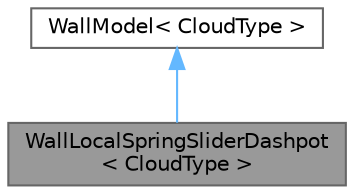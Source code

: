digraph "WallLocalSpringSliderDashpot&lt; CloudType &gt;"
{
 // LATEX_PDF_SIZE
  bgcolor="transparent";
  edge [fontname=Helvetica,fontsize=10,labelfontname=Helvetica,labelfontsize=10];
  node [fontname=Helvetica,fontsize=10,shape=box,height=0.2,width=0.4];
  Node1 [id="Node000001",label="WallLocalSpringSliderDashpot\l\< CloudType \>",height=0.2,width=0.4,color="gray40", fillcolor="grey60", style="filled", fontcolor="black",tooltip="Forces between particles and walls, interacting with a spring, slider, damper model."];
  Node2 -> Node1 [id="edge1_Node000001_Node000002",dir="back",color="steelblue1",style="solid",tooltip=" "];
  Node2 [id="Node000002",label="WallModel\< CloudType \>",height=0.2,width=0.4,color="gray40", fillcolor="white", style="filled",URL="$classFoam_1_1WallModel.html",tooltip="Templated wall interaction class."];
}
